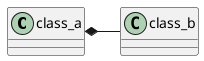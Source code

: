@startuml class composition example 

    class class_a {

    }

    class class_b {

    }

    class_a *-right-- class_b

@enduml